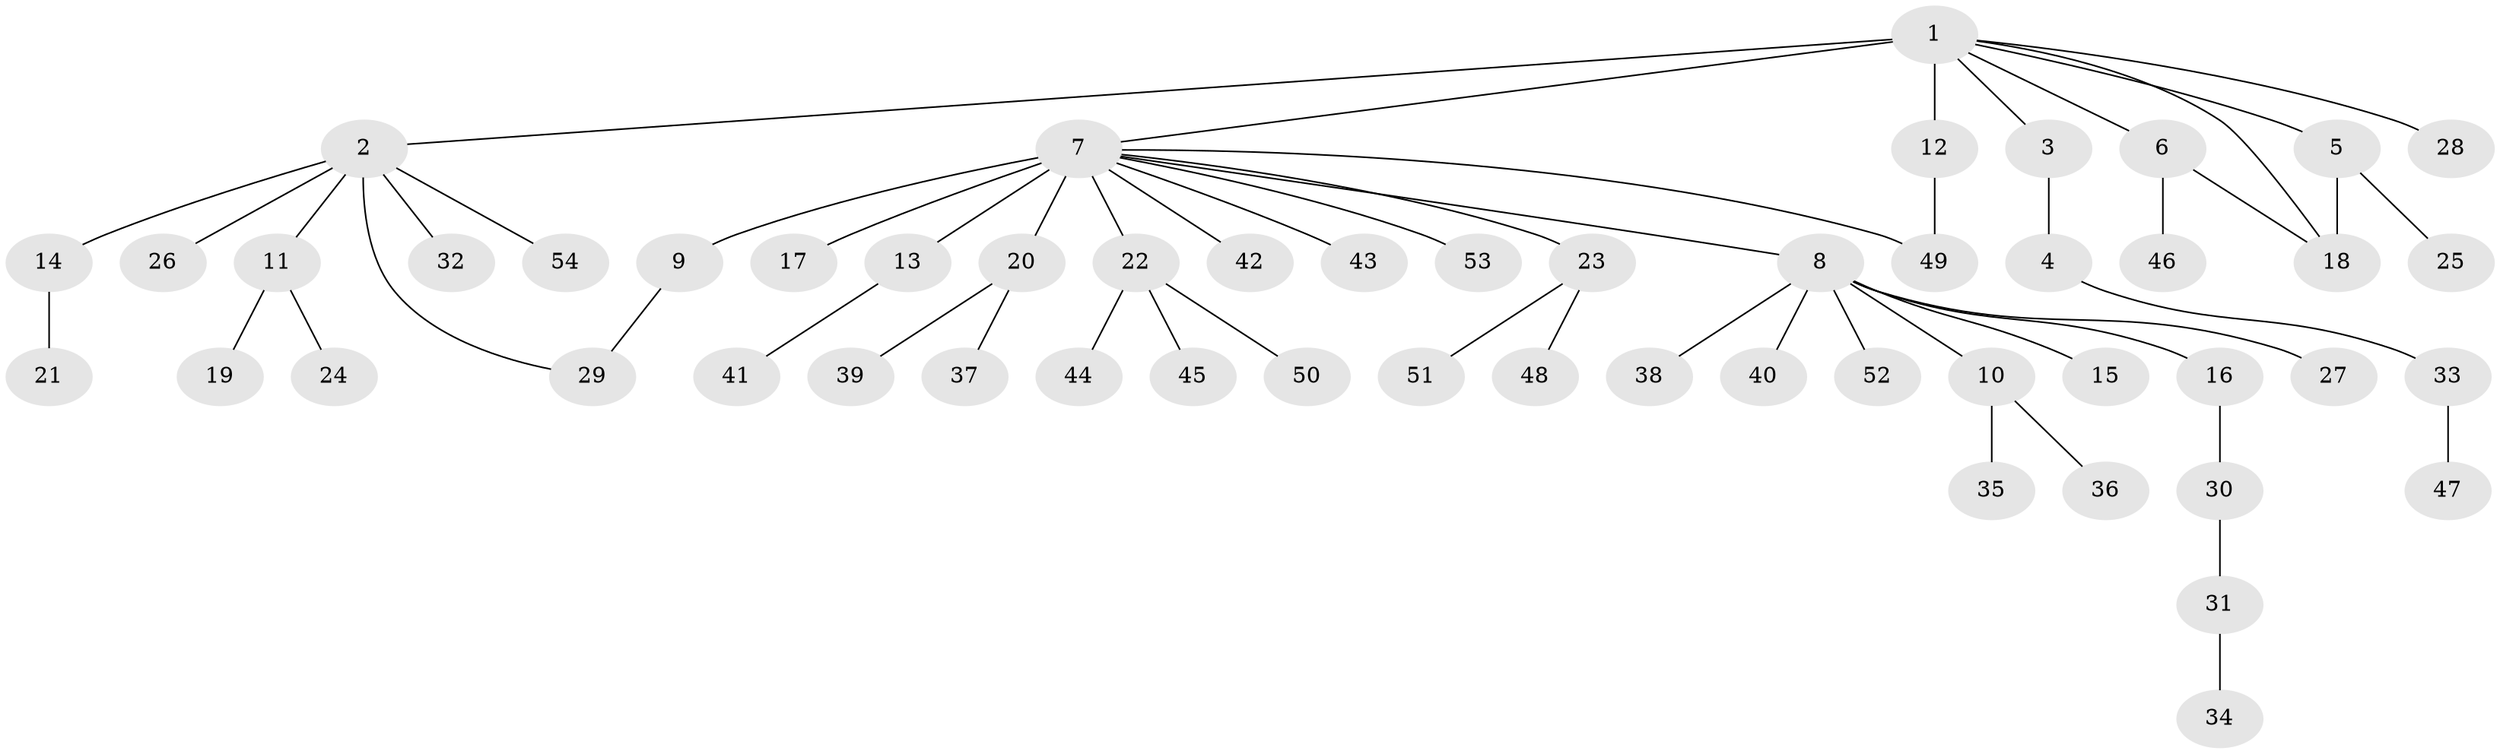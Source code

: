 // original degree distribution, {17: 0.018691588785046728, 8: 0.018691588785046728, 1: 0.6635514018691588, 2: 0.1588785046728972, 7: 0.009345794392523364, 4: 0.04672897196261682, 9: 0.009345794392523364, 3: 0.056074766355140186, 6: 0.009345794392523364, 5: 0.009345794392523364}
// Generated by graph-tools (version 1.1) at 2025/50/03/04/25 22:50:18]
// undirected, 54 vertices, 57 edges
graph export_dot {
  node [color=gray90,style=filled];
  1;
  2;
  3;
  4;
  5;
  6;
  7;
  8;
  9;
  10;
  11;
  12;
  13;
  14;
  15;
  16;
  17;
  18;
  19;
  20;
  21;
  22;
  23;
  24;
  25;
  26;
  27;
  28;
  29;
  30;
  31;
  32;
  33;
  34;
  35;
  36;
  37;
  38;
  39;
  40;
  41;
  42;
  43;
  44;
  45;
  46;
  47;
  48;
  49;
  50;
  51;
  52;
  53;
  54;
  1 -- 2 [weight=1.0];
  1 -- 3 [weight=1.0];
  1 -- 5 [weight=1.0];
  1 -- 6 [weight=1.0];
  1 -- 7 [weight=1.0];
  1 -- 12 [weight=9.0];
  1 -- 18 [weight=1.0];
  1 -- 28 [weight=1.0];
  2 -- 11 [weight=1.0];
  2 -- 14 [weight=1.0];
  2 -- 26 [weight=1.0];
  2 -- 29 [weight=1.0];
  2 -- 32 [weight=1.0];
  2 -- 54 [weight=1.0];
  3 -- 4 [weight=5.0];
  4 -- 33 [weight=1.0];
  5 -- 18 [weight=5.0];
  5 -- 25 [weight=1.0];
  6 -- 18 [weight=1.0];
  6 -- 46 [weight=1.0];
  7 -- 8 [weight=1.0];
  7 -- 9 [weight=1.0];
  7 -- 13 [weight=1.0];
  7 -- 17 [weight=5.0];
  7 -- 20 [weight=1.0];
  7 -- 22 [weight=1.0];
  7 -- 23 [weight=1.0];
  7 -- 42 [weight=1.0];
  7 -- 43 [weight=1.0];
  7 -- 49 [weight=1.0];
  7 -- 53 [weight=1.0];
  8 -- 10 [weight=1.0];
  8 -- 15 [weight=1.0];
  8 -- 16 [weight=1.0];
  8 -- 27 [weight=1.0];
  8 -- 38 [weight=1.0];
  8 -- 40 [weight=1.0];
  8 -- 52 [weight=1.0];
  9 -- 29 [weight=1.0];
  10 -- 35 [weight=3.0];
  10 -- 36 [weight=1.0];
  11 -- 19 [weight=1.0];
  11 -- 24 [weight=1.0];
  12 -- 49 [weight=1.0];
  13 -- 41 [weight=1.0];
  14 -- 21 [weight=2.0];
  16 -- 30 [weight=1.0];
  20 -- 37 [weight=1.0];
  20 -- 39 [weight=1.0];
  22 -- 44 [weight=1.0];
  22 -- 45 [weight=1.0];
  22 -- 50 [weight=1.0];
  23 -- 48 [weight=1.0];
  23 -- 51 [weight=1.0];
  30 -- 31 [weight=1.0];
  31 -- 34 [weight=1.0];
  33 -- 47 [weight=1.0];
}
